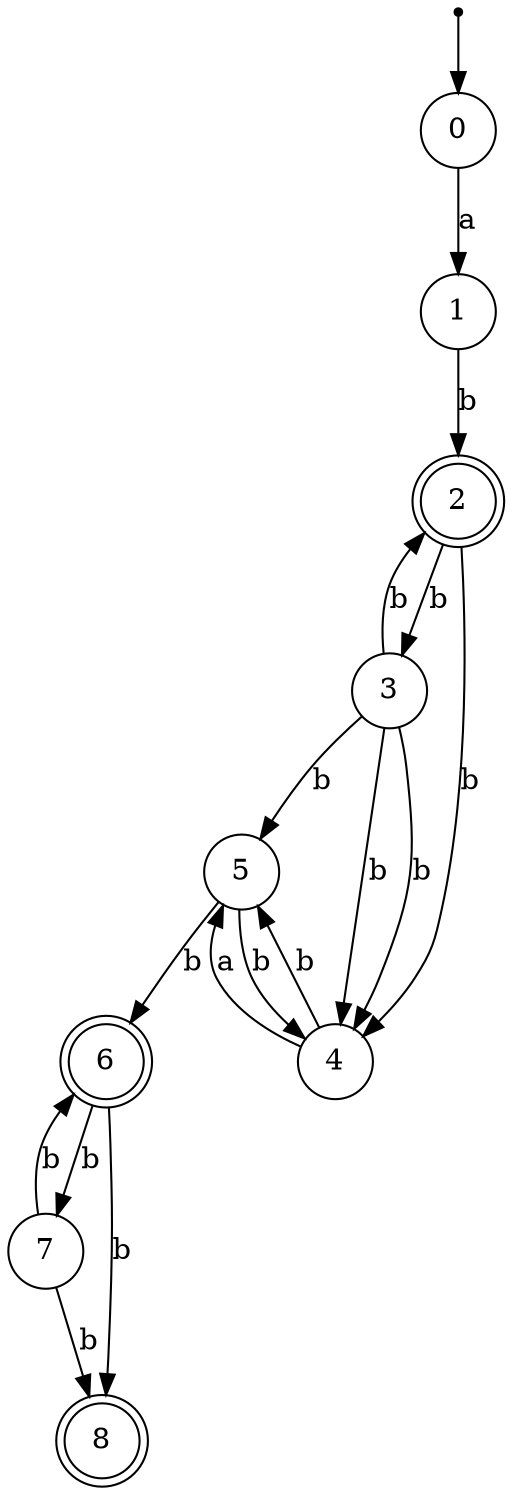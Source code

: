 digraph G {
	0 [shape=circle]
	1 [shape=doublecircle]
	start [shape=point]
	start -> 0
	0 -> 1 [label=a]
	1 [shape=circle]
	2 [shape=doublecircle]
	1 -> 2 [label=b]
	2 [shape=circle]
	3 [shape=doublecircle]
	2 -> 3 [label=b]
	2 [shape=circle]
	4 [shape=doublecircle]
	2 -> 4 [label=b]
	3 [shape=circle]
	2 [shape=doublecircle]
	3 -> 2 [label=b]
	3 [shape=circle]
	4 [shape=doublecircle]
	3 -> 4 [label=b]
	3 [shape=circle]
	4 [shape=doublecircle]
	3 -> 4 [label=b]
	3 [shape=circle]
	5 [shape=doublecircle]
	3 -> 5 [label=b]
	4 [shape=circle]
	5 [shape=doublecircle]
	4 -> 5 [label=b]
	5 [shape=circle]
	4 [shape=doublecircle]
	5 -> 4 [label=b]
	4 [shape=circle]
	5 [shape=doublecircle]
	4 -> 5 [label=a]
	5 [shape=circle]
	6 [shape=doublecircle]
	5 -> 6 [label=b]
	6 [shape=circle]
	7 [shape=doublecircle]
	6 -> 7 [label=b]
	6 [shape=circle]
	8 [shape=doublecircle]
	6 -> 8 [label=b]
	7 [shape=circle]
	6 [shape=doublecircle]
	7 -> 6 [label=b]
	7 [shape=circle]
	8 [shape=doublecircle]
	7 -> 8 [label=b]
}
